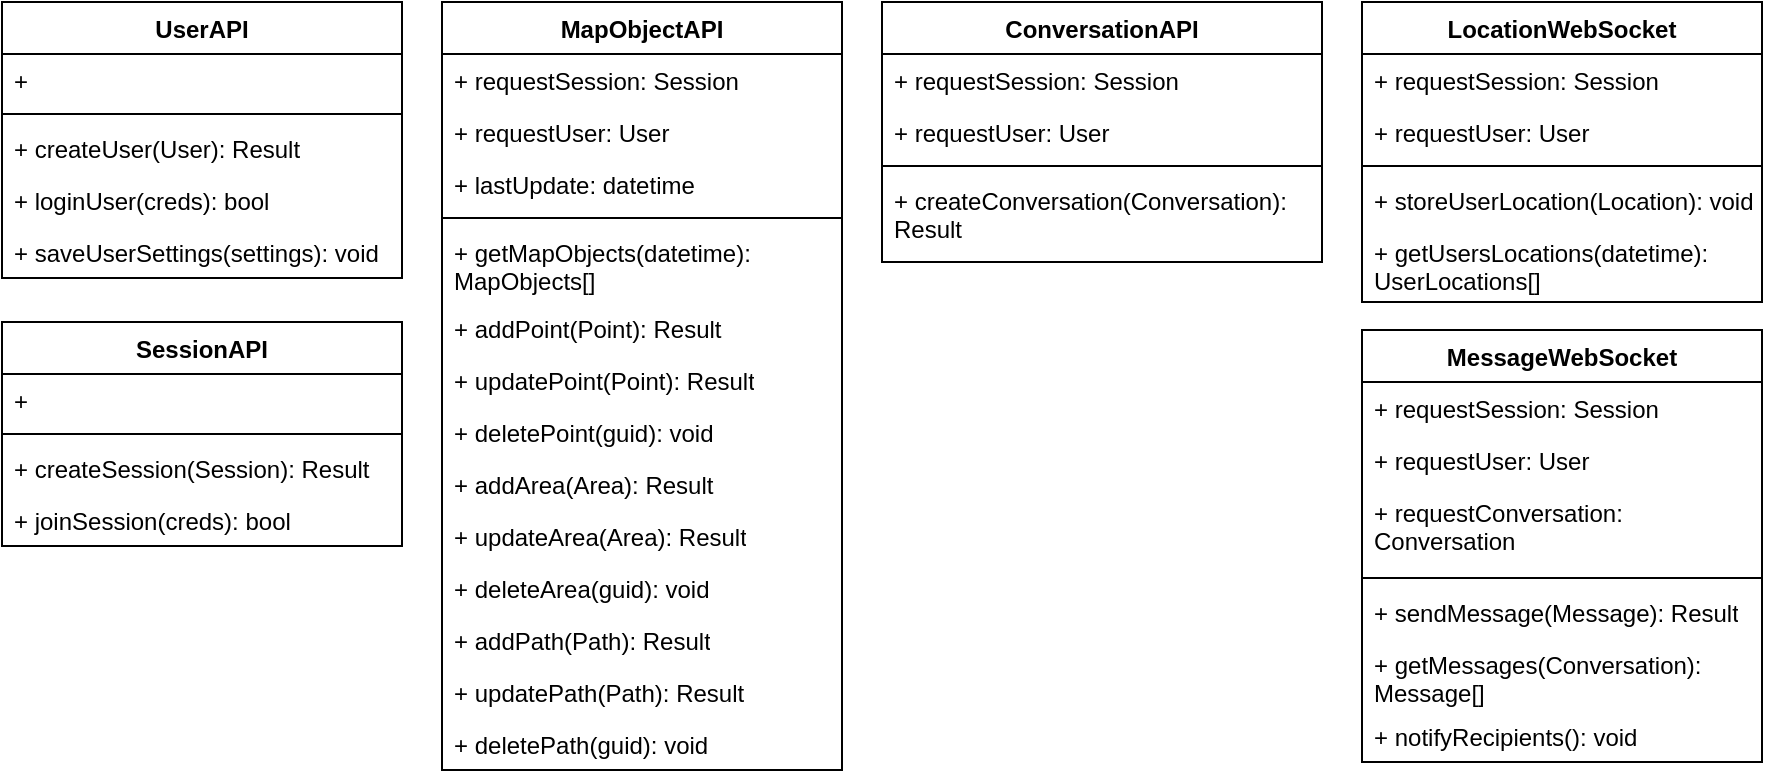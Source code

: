 <mxfile version="22.1.5" type="device">
  <diagram name="Stránka-1" id="SCNq5Kb_qcf53QLSLYbM">
    <mxGraphModel dx="1050" dy="542" grid="1" gridSize="10" guides="1" tooltips="1" connect="1" arrows="1" fold="1" page="1" pageScale="1" pageWidth="827" pageHeight="1169" math="0" shadow="0">
      <root>
        <mxCell id="0" />
        <mxCell id="1" parent="0" />
        <mxCell id="y1eOvO5UO0S8E8pkdAG_-2" value="SessionAPI" style="swimlane;fontStyle=1;align=center;verticalAlign=top;childLayout=stackLayout;horizontal=1;startSize=26;horizontalStack=0;resizeParent=1;resizeParentMax=0;resizeLast=0;collapsible=1;marginBottom=0;whiteSpace=wrap;html=1;" vertex="1" parent="1">
          <mxGeometry x="10" y="170" width="200" height="112" as="geometry" />
        </mxCell>
        <mxCell id="y1eOvO5UO0S8E8pkdAG_-3" value="+&amp;nbsp;" style="text;strokeColor=none;fillColor=none;align=left;verticalAlign=top;spacingLeft=4;spacingRight=4;overflow=hidden;rotatable=0;points=[[0,0.5],[1,0.5]];portConstraint=eastwest;whiteSpace=wrap;html=1;" vertex="1" parent="y1eOvO5UO0S8E8pkdAG_-2">
          <mxGeometry y="26" width="200" height="26" as="geometry" />
        </mxCell>
        <mxCell id="y1eOvO5UO0S8E8pkdAG_-4" value="" style="line;strokeWidth=1;fillColor=none;align=left;verticalAlign=middle;spacingTop=-1;spacingLeft=3;spacingRight=3;rotatable=0;labelPosition=right;points=[];portConstraint=eastwest;strokeColor=inherit;" vertex="1" parent="y1eOvO5UO0S8E8pkdAG_-2">
          <mxGeometry y="52" width="200" height="8" as="geometry" />
        </mxCell>
        <mxCell id="y1eOvO5UO0S8E8pkdAG_-5" value="+ createSession(Session): Result" style="text;strokeColor=none;fillColor=none;align=left;verticalAlign=top;spacingLeft=4;spacingRight=4;overflow=hidden;rotatable=0;points=[[0,0.5],[1,0.5]];portConstraint=eastwest;whiteSpace=wrap;html=1;" vertex="1" parent="y1eOvO5UO0S8E8pkdAG_-2">
          <mxGeometry y="60" width="200" height="26" as="geometry" />
        </mxCell>
        <mxCell id="y1eOvO5UO0S8E8pkdAG_-13" value="+ joinSession(creds): bool" style="text;strokeColor=none;fillColor=none;align=left;verticalAlign=top;spacingLeft=4;spacingRight=4;overflow=hidden;rotatable=0;points=[[0,0.5],[1,0.5]];portConstraint=eastwest;whiteSpace=wrap;html=1;" vertex="1" parent="y1eOvO5UO0S8E8pkdAG_-2">
          <mxGeometry y="86" width="200" height="26" as="geometry" />
        </mxCell>
        <mxCell id="y1eOvO5UO0S8E8pkdAG_-6" value="UserAPI" style="swimlane;fontStyle=1;align=center;verticalAlign=top;childLayout=stackLayout;horizontal=1;startSize=26;horizontalStack=0;resizeParent=1;resizeParentMax=0;resizeLast=0;collapsible=1;marginBottom=0;whiteSpace=wrap;html=1;" vertex="1" parent="1">
          <mxGeometry x="10" y="10" width="200" height="138" as="geometry" />
        </mxCell>
        <mxCell id="y1eOvO5UO0S8E8pkdAG_-7" value="+&amp;nbsp;" style="text;strokeColor=none;fillColor=none;align=left;verticalAlign=top;spacingLeft=4;spacingRight=4;overflow=hidden;rotatable=0;points=[[0,0.5],[1,0.5]];portConstraint=eastwest;whiteSpace=wrap;html=1;" vertex="1" parent="y1eOvO5UO0S8E8pkdAG_-6">
          <mxGeometry y="26" width="200" height="26" as="geometry" />
        </mxCell>
        <mxCell id="y1eOvO5UO0S8E8pkdAG_-8" value="" style="line;strokeWidth=1;fillColor=none;align=left;verticalAlign=middle;spacingTop=-1;spacingLeft=3;spacingRight=3;rotatable=0;labelPosition=right;points=[];portConstraint=eastwest;strokeColor=inherit;" vertex="1" parent="y1eOvO5UO0S8E8pkdAG_-6">
          <mxGeometry y="52" width="200" height="8" as="geometry" />
        </mxCell>
        <mxCell id="y1eOvO5UO0S8E8pkdAG_-9" value="+ createUser(User): Result" style="text;strokeColor=none;fillColor=none;align=left;verticalAlign=top;spacingLeft=4;spacingRight=4;overflow=hidden;rotatable=0;points=[[0,0.5],[1,0.5]];portConstraint=eastwest;whiteSpace=wrap;html=1;" vertex="1" parent="y1eOvO5UO0S8E8pkdAG_-6">
          <mxGeometry y="60" width="200" height="26" as="geometry" />
        </mxCell>
        <mxCell id="y1eOvO5UO0S8E8pkdAG_-10" value="+ loginUser(creds): bool" style="text;strokeColor=none;fillColor=none;align=left;verticalAlign=top;spacingLeft=4;spacingRight=4;overflow=hidden;rotatable=0;points=[[0,0.5],[1,0.5]];portConstraint=eastwest;whiteSpace=wrap;html=1;" vertex="1" parent="y1eOvO5UO0S8E8pkdAG_-6">
          <mxGeometry y="86" width="200" height="26" as="geometry" />
        </mxCell>
        <mxCell id="y1eOvO5UO0S8E8pkdAG_-12" value="+ saveUserSettings(settings): void" style="text;strokeColor=none;fillColor=none;align=left;verticalAlign=top;spacingLeft=4;spacingRight=4;overflow=hidden;rotatable=0;points=[[0,0.5],[1,0.5]];portConstraint=eastwest;whiteSpace=wrap;html=1;" vertex="1" parent="y1eOvO5UO0S8E8pkdAG_-6">
          <mxGeometry y="112" width="200" height="26" as="geometry" />
        </mxCell>
        <mxCell id="y1eOvO5UO0S8E8pkdAG_-14" value="LocationWebSocket" style="swimlane;fontStyle=1;align=center;verticalAlign=top;childLayout=stackLayout;horizontal=1;startSize=26;horizontalStack=0;resizeParent=1;resizeParentMax=0;resizeLast=0;collapsible=1;marginBottom=0;whiteSpace=wrap;html=1;" vertex="1" parent="1">
          <mxGeometry x="690" y="10" width="200" height="150" as="geometry" />
        </mxCell>
        <mxCell id="y1eOvO5UO0S8E8pkdAG_-15" value="+ requestSession: Session" style="text;strokeColor=none;fillColor=none;align=left;verticalAlign=top;spacingLeft=4;spacingRight=4;overflow=hidden;rotatable=0;points=[[0,0.5],[1,0.5]];portConstraint=eastwest;whiteSpace=wrap;html=1;" vertex="1" parent="y1eOvO5UO0S8E8pkdAG_-14">
          <mxGeometry y="26" width="200" height="26" as="geometry" />
        </mxCell>
        <mxCell id="y1eOvO5UO0S8E8pkdAG_-18" value="+ requestUser: User" style="text;strokeColor=none;fillColor=none;align=left;verticalAlign=top;spacingLeft=4;spacingRight=4;overflow=hidden;rotatable=0;points=[[0,0.5],[1,0.5]];portConstraint=eastwest;whiteSpace=wrap;html=1;" vertex="1" parent="y1eOvO5UO0S8E8pkdAG_-14">
          <mxGeometry y="52" width="200" height="26" as="geometry" />
        </mxCell>
        <mxCell id="y1eOvO5UO0S8E8pkdAG_-16" value="" style="line;strokeWidth=1;fillColor=none;align=left;verticalAlign=middle;spacingTop=-1;spacingLeft=3;spacingRight=3;rotatable=0;labelPosition=right;points=[];portConstraint=eastwest;strokeColor=inherit;" vertex="1" parent="y1eOvO5UO0S8E8pkdAG_-14">
          <mxGeometry y="78" width="200" height="8" as="geometry" />
        </mxCell>
        <mxCell id="y1eOvO5UO0S8E8pkdAG_-17" value="+ storeUserLocation(Location): void" style="text;strokeColor=none;fillColor=none;align=left;verticalAlign=top;spacingLeft=4;spacingRight=4;overflow=hidden;rotatable=0;points=[[0,0.5],[1,0.5]];portConstraint=eastwest;whiteSpace=wrap;html=1;" vertex="1" parent="y1eOvO5UO0S8E8pkdAG_-14">
          <mxGeometry y="86" width="200" height="26" as="geometry" />
        </mxCell>
        <mxCell id="y1eOvO5UO0S8E8pkdAG_-19" value="+ getUsersLocations(datetime): UserLocations[]" style="text;strokeColor=none;fillColor=none;align=left;verticalAlign=top;spacingLeft=4;spacingRight=4;overflow=hidden;rotatable=0;points=[[0,0.5],[1,0.5]];portConstraint=eastwest;whiteSpace=wrap;html=1;" vertex="1" parent="y1eOvO5UO0S8E8pkdAG_-14">
          <mxGeometry y="112" width="200" height="38" as="geometry" />
        </mxCell>
        <mxCell id="y1eOvO5UO0S8E8pkdAG_-20" value="MapObjectAPI" style="swimlane;fontStyle=1;align=center;verticalAlign=top;childLayout=stackLayout;horizontal=1;startSize=26;horizontalStack=0;resizeParent=1;resizeParentMax=0;resizeLast=0;collapsible=1;marginBottom=0;whiteSpace=wrap;html=1;" vertex="1" parent="1">
          <mxGeometry x="230" y="10" width="200" height="384" as="geometry" />
        </mxCell>
        <mxCell id="y1eOvO5UO0S8E8pkdAG_-21" value="+ requestSession: Session" style="text;strokeColor=none;fillColor=none;align=left;verticalAlign=top;spacingLeft=4;spacingRight=4;overflow=hidden;rotatable=0;points=[[0,0.5],[1,0.5]];portConstraint=eastwest;whiteSpace=wrap;html=1;" vertex="1" parent="y1eOvO5UO0S8E8pkdAG_-20">
          <mxGeometry y="26" width="200" height="26" as="geometry" />
        </mxCell>
        <mxCell id="y1eOvO5UO0S8E8pkdAG_-24" value="+ requestUser: User" style="text;strokeColor=none;fillColor=none;align=left;verticalAlign=top;spacingLeft=4;spacingRight=4;overflow=hidden;rotatable=0;points=[[0,0.5],[1,0.5]];portConstraint=eastwest;whiteSpace=wrap;html=1;" vertex="1" parent="y1eOvO5UO0S8E8pkdAG_-20">
          <mxGeometry y="52" width="200" height="26" as="geometry" />
        </mxCell>
        <mxCell id="y1eOvO5UO0S8E8pkdAG_-33" value="+ lastUpdate: datetime" style="text;strokeColor=none;fillColor=none;align=left;verticalAlign=top;spacingLeft=4;spacingRight=4;overflow=hidden;rotatable=0;points=[[0,0.5],[1,0.5]];portConstraint=eastwest;whiteSpace=wrap;html=1;" vertex="1" parent="y1eOvO5UO0S8E8pkdAG_-20">
          <mxGeometry y="78" width="200" height="26" as="geometry" />
        </mxCell>
        <mxCell id="y1eOvO5UO0S8E8pkdAG_-22" value="" style="line;strokeWidth=1;fillColor=none;align=left;verticalAlign=middle;spacingTop=-1;spacingLeft=3;spacingRight=3;rotatable=0;labelPosition=right;points=[];portConstraint=eastwest;strokeColor=inherit;" vertex="1" parent="y1eOvO5UO0S8E8pkdAG_-20">
          <mxGeometry y="104" width="200" height="8" as="geometry" />
        </mxCell>
        <mxCell id="y1eOvO5UO0S8E8pkdAG_-34" value="+ getMapObjects(datetime): MapObjects[]" style="text;strokeColor=none;fillColor=none;align=left;verticalAlign=top;spacingLeft=4;spacingRight=4;overflow=hidden;rotatable=0;points=[[0,0.5],[1,0.5]];portConstraint=eastwest;whiteSpace=wrap;html=1;" vertex="1" parent="y1eOvO5UO0S8E8pkdAG_-20">
          <mxGeometry y="112" width="200" height="38" as="geometry" />
        </mxCell>
        <mxCell id="y1eOvO5UO0S8E8pkdAG_-23" value="+ addPoint(Point): Result" style="text;strokeColor=none;fillColor=none;align=left;verticalAlign=top;spacingLeft=4;spacingRight=4;overflow=hidden;rotatable=0;points=[[0,0.5],[1,0.5]];portConstraint=eastwest;whiteSpace=wrap;html=1;" vertex="1" parent="y1eOvO5UO0S8E8pkdAG_-20">
          <mxGeometry y="150" width="200" height="26" as="geometry" />
        </mxCell>
        <mxCell id="y1eOvO5UO0S8E8pkdAG_-25" value="+ updatePoint(Point): Result" style="text;strokeColor=none;fillColor=none;align=left;verticalAlign=top;spacingLeft=4;spacingRight=4;overflow=hidden;rotatable=0;points=[[0,0.5],[1,0.5]];portConstraint=eastwest;whiteSpace=wrap;html=1;" vertex="1" parent="y1eOvO5UO0S8E8pkdAG_-20">
          <mxGeometry y="176" width="200" height="26" as="geometry" />
        </mxCell>
        <mxCell id="y1eOvO5UO0S8E8pkdAG_-26" value="+ deletePoint(guid): void" style="text;strokeColor=none;fillColor=none;align=left;verticalAlign=top;spacingLeft=4;spacingRight=4;overflow=hidden;rotatable=0;points=[[0,0.5],[1,0.5]];portConstraint=eastwest;whiteSpace=wrap;html=1;" vertex="1" parent="y1eOvO5UO0S8E8pkdAG_-20">
          <mxGeometry y="202" width="200" height="26" as="geometry" />
        </mxCell>
        <mxCell id="y1eOvO5UO0S8E8pkdAG_-27" value="+ addArea(Area): Result" style="text;strokeColor=none;fillColor=none;align=left;verticalAlign=top;spacingLeft=4;spacingRight=4;overflow=hidden;rotatable=0;points=[[0,0.5],[1,0.5]];portConstraint=eastwest;whiteSpace=wrap;html=1;" vertex="1" parent="y1eOvO5UO0S8E8pkdAG_-20">
          <mxGeometry y="228" width="200" height="26" as="geometry" />
        </mxCell>
        <mxCell id="y1eOvO5UO0S8E8pkdAG_-28" value="+ updateArea(Area): Result" style="text;strokeColor=none;fillColor=none;align=left;verticalAlign=top;spacingLeft=4;spacingRight=4;overflow=hidden;rotatable=0;points=[[0,0.5],[1,0.5]];portConstraint=eastwest;whiteSpace=wrap;html=1;" vertex="1" parent="y1eOvO5UO0S8E8pkdAG_-20">
          <mxGeometry y="254" width="200" height="26" as="geometry" />
        </mxCell>
        <mxCell id="y1eOvO5UO0S8E8pkdAG_-29" value="+ deleteArea(guid): void" style="text;strokeColor=none;fillColor=none;align=left;verticalAlign=top;spacingLeft=4;spacingRight=4;overflow=hidden;rotatable=0;points=[[0,0.5],[1,0.5]];portConstraint=eastwest;whiteSpace=wrap;html=1;" vertex="1" parent="y1eOvO5UO0S8E8pkdAG_-20">
          <mxGeometry y="280" width="200" height="26" as="geometry" />
        </mxCell>
        <mxCell id="y1eOvO5UO0S8E8pkdAG_-32" value="+ addPath(Path): Result" style="text;strokeColor=none;fillColor=none;align=left;verticalAlign=top;spacingLeft=4;spacingRight=4;overflow=hidden;rotatable=0;points=[[0,0.5],[1,0.5]];portConstraint=eastwest;whiteSpace=wrap;html=1;" vertex="1" parent="y1eOvO5UO0S8E8pkdAG_-20">
          <mxGeometry y="306" width="200" height="26" as="geometry" />
        </mxCell>
        <mxCell id="y1eOvO5UO0S8E8pkdAG_-31" value="+ updatePath(Path): Result" style="text;strokeColor=none;fillColor=none;align=left;verticalAlign=top;spacingLeft=4;spacingRight=4;overflow=hidden;rotatable=0;points=[[0,0.5],[1,0.5]];portConstraint=eastwest;whiteSpace=wrap;html=1;" vertex="1" parent="y1eOvO5UO0S8E8pkdAG_-20">
          <mxGeometry y="332" width="200" height="26" as="geometry" />
        </mxCell>
        <mxCell id="y1eOvO5UO0S8E8pkdAG_-30" value="+ deletePath(guid): void" style="text;strokeColor=none;fillColor=none;align=left;verticalAlign=top;spacingLeft=4;spacingRight=4;overflow=hidden;rotatable=0;points=[[0,0.5],[1,0.5]];portConstraint=eastwest;whiteSpace=wrap;html=1;" vertex="1" parent="y1eOvO5UO0S8E8pkdAG_-20">
          <mxGeometry y="358" width="200" height="26" as="geometry" />
        </mxCell>
        <mxCell id="y1eOvO5UO0S8E8pkdAG_-35" value="ConversationAPI" style="swimlane;fontStyle=1;align=center;verticalAlign=top;childLayout=stackLayout;horizontal=1;startSize=26;horizontalStack=0;resizeParent=1;resizeParentMax=0;resizeLast=0;collapsible=1;marginBottom=0;whiteSpace=wrap;html=1;" vertex="1" parent="1">
          <mxGeometry x="450" y="10" width="220" height="130" as="geometry" />
        </mxCell>
        <mxCell id="y1eOvO5UO0S8E8pkdAG_-36" value="+ requestSession: Session" style="text;strokeColor=none;fillColor=none;align=left;verticalAlign=top;spacingLeft=4;spacingRight=4;overflow=hidden;rotatable=0;points=[[0,0.5],[1,0.5]];portConstraint=eastwest;whiteSpace=wrap;html=1;" vertex="1" parent="y1eOvO5UO0S8E8pkdAG_-35">
          <mxGeometry y="26" width="220" height="26" as="geometry" />
        </mxCell>
        <mxCell id="y1eOvO5UO0S8E8pkdAG_-39" value="+ requestUser: User" style="text;strokeColor=none;fillColor=none;align=left;verticalAlign=top;spacingLeft=4;spacingRight=4;overflow=hidden;rotatable=0;points=[[0,0.5],[1,0.5]];portConstraint=eastwest;whiteSpace=wrap;html=1;" vertex="1" parent="y1eOvO5UO0S8E8pkdAG_-35">
          <mxGeometry y="52" width="220" height="26" as="geometry" />
        </mxCell>
        <mxCell id="y1eOvO5UO0S8E8pkdAG_-37" value="" style="line;strokeWidth=1;fillColor=none;align=left;verticalAlign=middle;spacingTop=-1;spacingLeft=3;spacingRight=3;rotatable=0;labelPosition=right;points=[];portConstraint=eastwest;strokeColor=inherit;" vertex="1" parent="y1eOvO5UO0S8E8pkdAG_-35">
          <mxGeometry y="78" width="220" height="8" as="geometry" />
        </mxCell>
        <mxCell id="y1eOvO5UO0S8E8pkdAG_-38" value="+ createConversation(Conversation): Result" style="text;strokeColor=none;fillColor=none;align=left;verticalAlign=top;spacingLeft=4;spacingRight=4;overflow=hidden;rotatable=0;points=[[0,0.5],[1,0.5]];portConstraint=eastwest;whiteSpace=wrap;html=1;" vertex="1" parent="y1eOvO5UO0S8E8pkdAG_-35">
          <mxGeometry y="86" width="220" height="44" as="geometry" />
        </mxCell>
        <mxCell id="y1eOvO5UO0S8E8pkdAG_-41" value="MessageWebSocket" style="swimlane;fontStyle=1;align=center;verticalAlign=top;childLayout=stackLayout;horizontal=1;startSize=26;horizontalStack=0;resizeParent=1;resizeParentMax=0;resizeLast=0;collapsible=1;marginBottom=0;whiteSpace=wrap;html=1;" vertex="1" parent="1">
          <mxGeometry x="690" y="174" width="200" height="216" as="geometry" />
        </mxCell>
        <mxCell id="y1eOvO5UO0S8E8pkdAG_-42" value="+ requestSession: Session" style="text;strokeColor=none;fillColor=none;align=left;verticalAlign=top;spacingLeft=4;spacingRight=4;overflow=hidden;rotatable=0;points=[[0,0.5],[1,0.5]];portConstraint=eastwest;whiteSpace=wrap;html=1;" vertex="1" parent="y1eOvO5UO0S8E8pkdAG_-41">
          <mxGeometry y="26" width="200" height="26" as="geometry" />
        </mxCell>
        <mxCell id="y1eOvO5UO0S8E8pkdAG_-45" value="+ requestUser: User" style="text;strokeColor=none;fillColor=none;align=left;verticalAlign=top;spacingLeft=4;spacingRight=4;overflow=hidden;rotatable=0;points=[[0,0.5],[1,0.5]];portConstraint=eastwest;whiteSpace=wrap;html=1;" vertex="1" parent="y1eOvO5UO0S8E8pkdAG_-41">
          <mxGeometry y="52" width="200" height="26" as="geometry" />
        </mxCell>
        <mxCell id="y1eOvO5UO0S8E8pkdAG_-47" value="+ requestConversation: Conversation" style="text;strokeColor=none;fillColor=none;align=left;verticalAlign=top;spacingLeft=4;spacingRight=4;overflow=hidden;rotatable=0;points=[[0,0.5],[1,0.5]];portConstraint=eastwest;whiteSpace=wrap;html=1;" vertex="1" parent="y1eOvO5UO0S8E8pkdAG_-41">
          <mxGeometry y="78" width="200" height="42" as="geometry" />
        </mxCell>
        <mxCell id="y1eOvO5UO0S8E8pkdAG_-43" value="" style="line;strokeWidth=1;fillColor=none;align=left;verticalAlign=middle;spacingTop=-1;spacingLeft=3;spacingRight=3;rotatable=0;labelPosition=right;points=[];portConstraint=eastwest;strokeColor=inherit;" vertex="1" parent="y1eOvO5UO0S8E8pkdAG_-41">
          <mxGeometry y="120" width="200" height="8" as="geometry" />
        </mxCell>
        <mxCell id="y1eOvO5UO0S8E8pkdAG_-44" value="+ sendMessage(Message): Result" style="text;strokeColor=none;fillColor=none;align=left;verticalAlign=top;spacingLeft=4;spacingRight=4;overflow=hidden;rotatable=0;points=[[0,0.5],[1,0.5]];portConstraint=eastwest;whiteSpace=wrap;html=1;" vertex="1" parent="y1eOvO5UO0S8E8pkdAG_-41">
          <mxGeometry y="128" width="200" height="26" as="geometry" />
        </mxCell>
        <mxCell id="y1eOvO5UO0S8E8pkdAG_-48" value="+ getMessages(Conversation): Message[]" style="text;strokeColor=none;fillColor=none;align=left;verticalAlign=top;spacingLeft=4;spacingRight=4;overflow=hidden;rotatable=0;points=[[0,0.5],[1,0.5]];portConstraint=eastwest;whiteSpace=wrap;html=1;" vertex="1" parent="y1eOvO5UO0S8E8pkdAG_-41">
          <mxGeometry y="154" width="200" height="36" as="geometry" />
        </mxCell>
        <mxCell id="y1eOvO5UO0S8E8pkdAG_-46" value="+ notifyRecipients(): void" style="text;strokeColor=none;fillColor=none;align=left;verticalAlign=top;spacingLeft=4;spacingRight=4;overflow=hidden;rotatable=0;points=[[0,0.5],[1,0.5]];portConstraint=eastwest;whiteSpace=wrap;html=1;" vertex="1" parent="y1eOvO5UO0S8E8pkdAG_-41">
          <mxGeometry y="190" width="200" height="26" as="geometry" />
        </mxCell>
      </root>
    </mxGraphModel>
  </diagram>
</mxfile>
